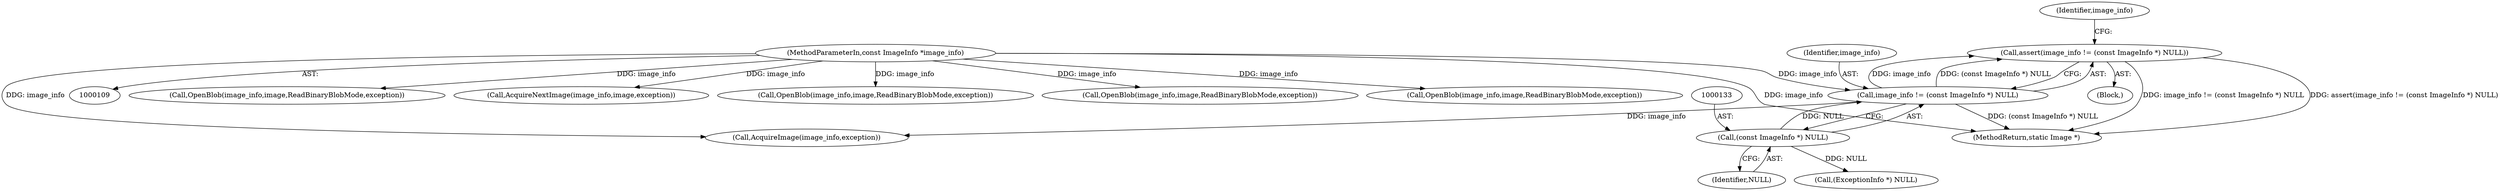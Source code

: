 digraph "0_ImageMagick_ef8f40689ac452398026c07da41656a7c87e4683@API" {
"1000129" [label="(Call,assert(image_info != (const ImageInfo *) NULL))"];
"1000130" [label="(Call,image_info != (const ImageInfo *) NULL)"];
"1000110" [label="(MethodParameterIn,const ImageInfo *image_info)"];
"1000132" [label="(Call,(const ImageInfo *) NULL)"];
"1000976" [label="(Call,OpenBlob(image_info,image,ReadBinaryBlobMode,exception))"];
"1001512" [label="(Call,AcquireNextImage(image_info,image,exception))"];
"1000112" [label="(Block,)"];
"1001149" [label="(Call,OpenBlob(image_info,image,ReadBinaryBlobMode,exception))"];
"1000131" [label="(Identifier,image_info)"];
"1000110" [label="(MethodParameterIn,const ImageInfo *image_info)"];
"1001579" [label="(MethodReturn,static Image *)"];
"1000132" [label="(Call,(const ImageInfo *) NULL)"];
"1000170" [label="(Call,AcquireImage(image_info,exception))"];
"1000129" [label="(Call,assert(image_info != (const ImageInfo *) NULL))"];
"1000320" [label="(Call,OpenBlob(image_info,image,ReadBinaryBlobMode,exception))"];
"1000505" [label="(Call,OpenBlob(image_info,image,ReadBinaryBlobMode,exception))"];
"1000134" [label="(Identifier,NULL)"];
"1000159" [label="(Call,(ExceptionInfo *) NULL)"];
"1000138" [label="(Identifier,image_info)"];
"1000130" [label="(Call,image_info != (const ImageInfo *) NULL)"];
"1000129" -> "1000112"  [label="AST: "];
"1000129" -> "1000130"  [label="CFG: "];
"1000130" -> "1000129"  [label="AST: "];
"1000138" -> "1000129"  [label="CFG: "];
"1000129" -> "1001579"  [label="DDG: image_info != (const ImageInfo *) NULL"];
"1000129" -> "1001579"  [label="DDG: assert(image_info != (const ImageInfo *) NULL)"];
"1000130" -> "1000129"  [label="DDG: image_info"];
"1000130" -> "1000129"  [label="DDG: (const ImageInfo *) NULL"];
"1000130" -> "1000132"  [label="CFG: "];
"1000131" -> "1000130"  [label="AST: "];
"1000132" -> "1000130"  [label="AST: "];
"1000130" -> "1001579"  [label="DDG: (const ImageInfo *) NULL"];
"1000110" -> "1000130"  [label="DDG: image_info"];
"1000132" -> "1000130"  [label="DDG: NULL"];
"1000130" -> "1000170"  [label="DDG: image_info"];
"1000110" -> "1000109"  [label="AST: "];
"1000110" -> "1001579"  [label="DDG: image_info"];
"1000110" -> "1000170"  [label="DDG: image_info"];
"1000110" -> "1000320"  [label="DDG: image_info"];
"1000110" -> "1000505"  [label="DDG: image_info"];
"1000110" -> "1000976"  [label="DDG: image_info"];
"1000110" -> "1001149"  [label="DDG: image_info"];
"1000110" -> "1001512"  [label="DDG: image_info"];
"1000132" -> "1000134"  [label="CFG: "];
"1000133" -> "1000132"  [label="AST: "];
"1000134" -> "1000132"  [label="AST: "];
"1000132" -> "1000159"  [label="DDG: NULL"];
}
